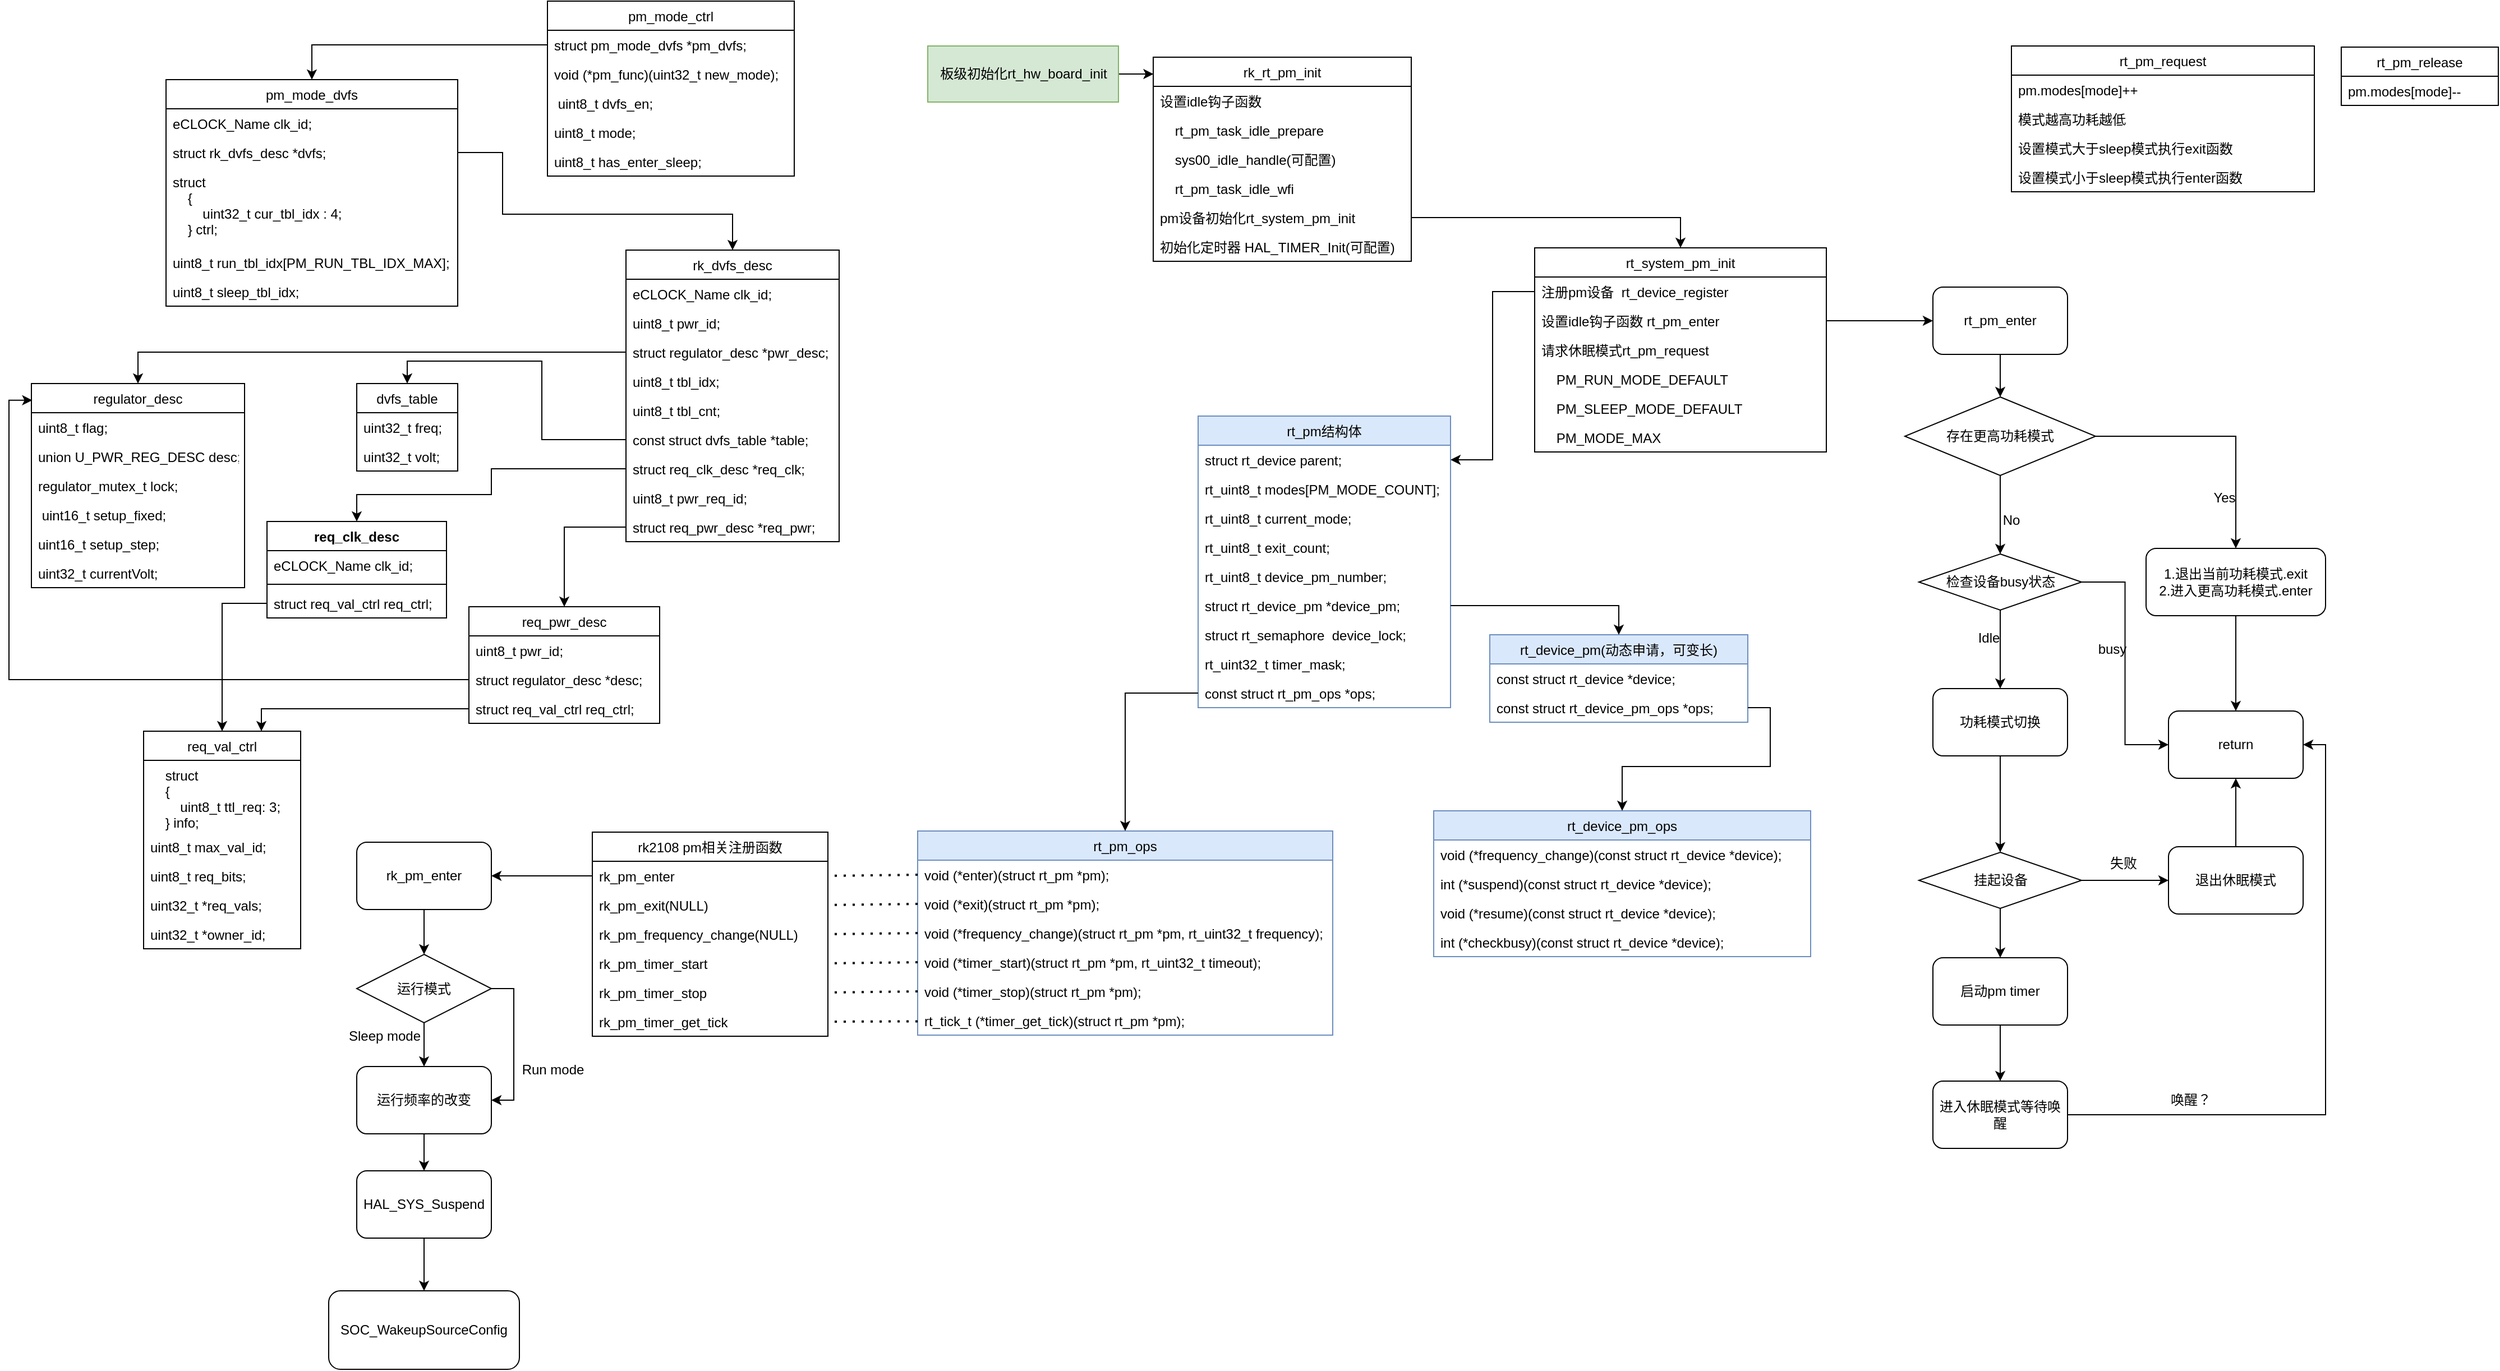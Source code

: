 <mxfile version="15.2.7" type="device"><diagram id="1DtoktpPoUpaCcWWBIJr" name="第 1 页"><mxGraphModel dx="2559" dy="672" grid="1" gridSize="10" guides="1" tooltips="1" connect="1" arrows="1" fold="1" page="1" pageScale="1" pageWidth="827" pageHeight="1169" math="0" shadow="0"><root><mxCell id="0"/><mxCell id="1" parent="0"/><mxCell id="wn2cLIBLQ6Cgls81SNIw-9" value="rk_rt_pm_init" style="swimlane;fontStyle=0;childLayout=stackLayout;horizontal=1;startSize=26;fillColor=none;horizontalStack=0;resizeParent=1;resizeParentMax=0;resizeLast=0;collapsible=1;marginBottom=0;" parent="1" vertex="1"><mxGeometry x="-610" y="90" width="230" height="182" as="geometry"/></mxCell><mxCell id="wn2cLIBLQ6Cgls81SNIw-10" value="设置idle钩子函数" style="text;strokeColor=none;fillColor=none;align=left;verticalAlign=top;spacingLeft=4;spacingRight=4;overflow=hidden;rotatable=0;points=[[0,0.5],[1,0.5]];portConstraint=eastwest;" parent="wn2cLIBLQ6Cgls81SNIw-9" vertex="1"><mxGeometry y="26" width="230" height="26" as="geometry"/></mxCell><mxCell id="wn2cLIBLQ6Cgls81SNIw-11" value="    rt_pm_task_idle_prepare" style="text;strokeColor=none;fillColor=none;align=left;verticalAlign=top;spacingLeft=4;spacingRight=4;overflow=hidden;rotatable=0;points=[[0,0.5],[1,0.5]];portConstraint=eastwest;" parent="wn2cLIBLQ6Cgls81SNIw-9" vertex="1"><mxGeometry y="52" width="230" height="26" as="geometry"/></mxCell><mxCell id="wn2cLIBLQ6Cgls81SNIw-12" value="    sys00_idle_handle(可配置)" style="text;strokeColor=none;fillColor=none;align=left;verticalAlign=top;spacingLeft=4;spacingRight=4;overflow=hidden;rotatable=0;points=[[0,0.5],[1,0.5]];portConstraint=eastwest;" parent="wn2cLIBLQ6Cgls81SNIw-9" vertex="1"><mxGeometry y="78" width="230" height="26" as="geometry"/></mxCell><mxCell id="wn2cLIBLQ6Cgls81SNIw-17" value="    rt_pm_task_idle_wfi" style="text;strokeColor=none;fillColor=none;align=left;verticalAlign=top;spacingLeft=4;spacingRight=4;overflow=hidden;rotatable=0;points=[[0,0.5],[1,0.5]];portConstraint=eastwest;" parent="wn2cLIBLQ6Cgls81SNIw-9" vertex="1"><mxGeometry y="104" width="230" height="26" as="geometry"/></mxCell><mxCell id="wn2cLIBLQ6Cgls81SNIw-18" value="pm设备初始化rt_system_pm_init" style="text;strokeColor=none;fillColor=none;align=left;verticalAlign=top;spacingLeft=4;spacingRight=4;overflow=hidden;rotatable=0;points=[[0,0.5],[1,0.5]];portConstraint=eastwest;" parent="wn2cLIBLQ6Cgls81SNIw-9" vertex="1"><mxGeometry y="130" width="230" height="26" as="geometry"/></mxCell><mxCell id="wn2cLIBLQ6Cgls81SNIw-19" value="初始化定时器 HAL_TIMER_Init(可配置)" style="text;strokeColor=none;fillColor=none;align=left;verticalAlign=top;spacingLeft=4;spacingRight=4;overflow=hidden;rotatable=0;points=[[0,0.5],[1,0.5]];portConstraint=eastwest;" parent="wn2cLIBLQ6Cgls81SNIw-9" vertex="1"><mxGeometry y="156" width="230" height="26" as="geometry"/></mxCell><mxCell id="wn2cLIBLQ6Cgls81SNIw-13" value="rt_system_pm_init" style="swimlane;fontStyle=0;childLayout=stackLayout;horizontal=1;startSize=26;fillColor=none;horizontalStack=0;resizeParent=1;resizeParentMax=0;resizeLast=0;collapsible=1;marginBottom=0;" parent="1" vertex="1"><mxGeometry x="-270" y="260" width="260" height="182" as="geometry"/></mxCell><mxCell id="wn2cLIBLQ6Cgls81SNIw-14" value="注册pm设备  rt_device_register" style="text;strokeColor=none;fillColor=none;align=left;verticalAlign=top;spacingLeft=4;spacingRight=4;overflow=hidden;rotatable=0;points=[[0,0.5],[1,0.5]];portConstraint=eastwest;" parent="wn2cLIBLQ6Cgls81SNIw-13" vertex="1"><mxGeometry y="26" width="260" height="26" as="geometry"/></mxCell><mxCell id="wn2cLIBLQ6Cgls81SNIw-15" value="设置idle钩子函数 rt_pm_enter" style="text;strokeColor=none;fillColor=none;align=left;verticalAlign=top;spacingLeft=4;spacingRight=4;overflow=hidden;rotatable=0;points=[[0,0.5],[1,0.5]];portConstraint=eastwest;" parent="wn2cLIBLQ6Cgls81SNIw-13" vertex="1"><mxGeometry y="52" width="260" height="26" as="geometry"/></mxCell><mxCell id="wn2cLIBLQ6Cgls81SNIw-27" value="请求休眠模式rt_pm_request" style="text;strokeColor=none;fillColor=none;align=left;verticalAlign=top;spacingLeft=4;spacingRight=4;overflow=hidden;rotatable=0;points=[[0,0.5],[1,0.5]];portConstraint=eastwest;" parent="wn2cLIBLQ6Cgls81SNIw-13" vertex="1"><mxGeometry y="78" width="260" height="26" as="geometry"/></mxCell><mxCell id="wn2cLIBLQ6Cgls81SNIw-32" value="    PM_RUN_MODE_DEFAULT" style="text;strokeColor=none;fillColor=none;align=left;verticalAlign=top;spacingLeft=4;spacingRight=4;overflow=hidden;rotatable=0;points=[[0,0.5],[1,0.5]];portConstraint=eastwest;" parent="wn2cLIBLQ6Cgls81SNIw-13" vertex="1"><mxGeometry y="104" width="260" height="26" as="geometry"/></mxCell><mxCell id="wn2cLIBLQ6Cgls81SNIw-31" value="    PM_SLEEP_MODE_DEFAULT" style="text;strokeColor=none;fillColor=none;align=left;verticalAlign=top;spacingLeft=4;spacingRight=4;overflow=hidden;rotatable=0;points=[[0,0.5],[1,0.5]];portConstraint=eastwest;" parent="wn2cLIBLQ6Cgls81SNIw-13" vertex="1"><mxGeometry y="130" width="260" height="26" as="geometry"/></mxCell><mxCell id="wn2cLIBLQ6Cgls81SNIw-30" value="    PM_MODE_MAX" style="text;strokeColor=none;fillColor=none;align=left;verticalAlign=top;spacingLeft=4;spacingRight=4;overflow=hidden;rotatable=0;points=[[0,0.5],[1,0.5]];portConstraint=eastwest;" parent="wn2cLIBLQ6Cgls81SNIw-13" vertex="1"><mxGeometry y="156" width="260" height="26" as="geometry"/></mxCell><mxCell id="wn2cLIBLQ6Cgls81SNIw-97" style="edgeStyle=orthogonalEdgeStyle;rounded=0;orthogonalLoop=1;jettySize=auto;html=1;exitX=1;exitY=0.5;exitDx=0;exitDy=0;entryX=0.001;entryY=0.082;entryDx=0;entryDy=0;entryPerimeter=0;" parent="1" source="wn2cLIBLQ6Cgls81SNIw-33" target="wn2cLIBLQ6Cgls81SNIw-9" edge="1"><mxGeometry relative="1" as="geometry"/></mxCell><mxCell id="wn2cLIBLQ6Cgls81SNIw-33" value="板级初始化rt_hw_board_init" style="html=1;fillColor=#d5e8d4;strokeColor=#82b366;" parent="1" vertex="1"><mxGeometry x="-811" y="80" width="170" height="50" as="geometry"/></mxCell><mxCell id="wn2cLIBLQ6Cgls81SNIw-35" style="edgeStyle=orthogonalEdgeStyle;rounded=0;orthogonalLoop=1;jettySize=auto;html=1;exitX=1;exitY=0.5;exitDx=0;exitDy=0;" parent="1" source="wn2cLIBLQ6Cgls81SNIw-18" target="wn2cLIBLQ6Cgls81SNIw-13" edge="1"><mxGeometry relative="1" as="geometry"/></mxCell><mxCell id="wn2cLIBLQ6Cgls81SNIw-46" value="rt_pm结构体" style="swimlane;fontStyle=0;childLayout=stackLayout;horizontal=1;startSize=26;fillColor=#dae8fc;horizontalStack=0;resizeParent=1;resizeParentMax=0;resizeLast=0;collapsible=1;marginBottom=0;strokeColor=#6c8ebf;" parent="1" vertex="1"><mxGeometry x="-570" y="410" width="225" height="260" as="geometry"/></mxCell><mxCell id="wn2cLIBLQ6Cgls81SNIw-47" value="struct rt_device parent;" style="text;strokeColor=none;fillColor=none;align=left;verticalAlign=top;spacingLeft=4;spacingRight=4;overflow=hidden;rotatable=0;points=[[0,0.5],[1,0.5]];portConstraint=eastwest;" parent="wn2cLIBLQ6Cgls81SNIw-46" vertex="1"><mxGeometry y="26" width="225" height="26" as="geometry"/></mxCell><mxCell id="wn2cLIBLQ6Cgls81SNIw-48" value="rt_uint8_t modes[PM_MODE_COUNT];" style="text;strokeColor=none;fillColor=none;align=left;verticalAlign=top;spacingLeft=4;spacingRight=4;overflow=hidden;rotatable=0;points=[[0,0.5],[1,0.5]];portConstraint=eastwest;" parent="wn2cLIBLQ6Cgls81SNIw-46" vertex="1"><mxGeometry y="52" width="225" height="26" as="geometry"/></mxCell><mxCell id="wn2cLIBLQ6Cgls81SNIw-49" value="rt_uint8_t current_mode; " style="text;strokeColor=none;fillColor=none;align=left;verticalAlign=top;spacingLeft=4;spacingRight=4;overflow=hidden;rotatable=0;points=[[0,0.5],[1,0.5]];portConstraint=eastwest;" parent="wn2cLIBLQ6Cgls81SNIw-46" vertex="1"><mxGeometry y="78" width="225" height="26" as="geometry"/></mxCell><mxCell id="wn2cLIBLQ6Cgls81SNIw-56" value="rt_uint8_t exit_count;" style="text;strokeColor=none;fillColor=none;align=left;verticalAlign=top;spacingLeft=4;spacingRight=4;overflow=hidden;rotatable=0;points=[[0,0.5],[1,0.5]];portConstraint=eastwest;" parent="wn2cLIBLQ6Cgls81SNIw-46" vertex="1"><mxGeometry y="104" width="225" height="26" as="geometry"/></mxCell><mxCell id="wn2cLIBLQ6Cgls81SNIw-55" value="rt_uint8_t device_pm_number;" style="text;strokeColor=none;fillColor=none;align=left;verticalAlign=top;spacingLeft=4;spacingRight=4;overflow=hidden;rotatable=0;points=[[0,0.5],[1,0.5]];portConstraint=eastwest;" parent="wn2cLIBLQ6Cgls81SNIw-46" vertex="1"><mxGeometry y="130" width="225" height="26" as="geometry"/></mxCell><mxCell id="wn2cLIBLQ6Cgls81SNIw-51" value="struct rt_device_pm *device_pm;" style="text;strokeColor=none;fillColor=none;align=left;verticalAlign=top;spacingLeft=4;spacingRight=4;overflow=hidden;rotatable=0;points=[[0,0.5],[1,0.5]];portConstraint=eastwest;" parent="wn2cLIBLQ6Cgls81SNIw-46" vertex="1"><mxGeometry y="156" width="225" height="26" as="geometry"/></mxCell><mxCell id="wn2cLIBLQ6Cgls81SNIw-50" value="struct rt_semaphore  device_lock;" style="text;strokeColor=none;fillColor=none;align=left;verticalAlign=top;spacingLeft=4;spacingRight=4;overflow=hidden;rotatable=0;points=[[0,0.5],[1,0.5]];portConstraint=eastwest;" parent="wn2cLIBLQ6Cgls81SNIw-46" vertex="1"><mxGeometry y="182" width="225" height="26" as="geometry"/></mxCell><mxCell id="wn2cLIBLQ6Cgls81SNIw-52" value="rt_uint32_t timer_mask;" style="text;strokeColor=none;fillColor=none;align=left;verticalAlign=top;spacingLeft=4;spacingRight=4;overflow=hidden;rotatable=0;points=[[0,0.5],[1,0.5]];portConstraint=eastwest;" parent="wn2cLIBLQ6Cgls81SNIw-46" vertex="1"><mxGeometry y="208" width="225" height="26" as="geometry"/></mxCell><mxCell id="wn2cLIBLQ6Cgls81SNIw-53" value="const struct rt_pm_ops *ops;" style="text;strokeColor=none;fillColor=none;align=left;verticalAlign=top;spacingLeft=4;spacingRight=4;overflow=hidden;rotatable=0;points=[[0,0.5],[1,0.5]];portConstraint=eastwest;" parent="wn2cLIBLQ6Cgls81SNIw-46" vertex="1"><mxGeometry y="234" width="225" height="26" as="geometry"/></mxCell><mxCell id="wn2cLIBLQ6Cgls81SNIw-57" value="rt_device_pm_ops" style="swimlane;fontStyle=0;childLayout=stackLayout;horizontal=1;startSize=26;fillColor=#dae8fc;horizontalStack=0;resizeParent=1;resizeParentMax=0;resizeLast=0;collapsible=1;marginBottom=0;strokeColor=#6c8ebf;" parent="1" vertex="1"><mxGeometry x="-360" y="762" width="336" height="130" as="geometry"/></mxCell><mxCell id="wn2cLIBLQ6Cgls81SNIw-58" value="void (*frequency_change)(const struct rt_device *device);" style="text;strokeColor=none;fillColor=none;align=left;verticalAlign=top;spacingLeft=4;spacingRight=4;overflow=hidden;rotatable=0;points=[[0,0.5],[1,0.5]];portConstraint=eastwest;" parent="wn2cLIBLQ6Cgls81SNIw-57" vertex="1"><mxGeometry y="26" width="336" height="26" as="geometry"/></mxCell><mxCell id="wn2cLIBLQ6Cgls81SNIw-59" value="int (*suspend)(const struct rt_device *device);" style="text;strokeColor=none;fillColor=none;align=left;verticalAlign=top;spacingLeft=4;spacingRight=4;overflow=hidden;rotatable=0;points=[[0,0.5],[1,0.5]];portConstraint=eastwest;" parent="wn2cLIBLQ6Cgls81SNIw-57" vertex="1"><mxGeometry y="52" width="336" height="26" as="geometry"/></mxCell><mxCell id="wn2cLIBLQ6Cgls81SNIw-60" value="void (*resume)(const struct rt_device *device);" style="text;strokeColor=none;fillColor=none;align=left;verticalAlign=top;spacingLeft=4;spacingRight=4;overflow=hidden;rotatable=0;points=[[0,0.5],[1,0.5]];portConstraint=eastwest;" parent="wn2cLIBLQ6Cgls81SNIw-57" vertex="1"><mxGeometry y="78" width="336" height="26" as="geometry"/></mxCell><mxCell id="wn2cLIBLQ6Cgls81SNIw-68" value="int (*checkbusy)(const struct rt_device *device);" style="text;strokeColor=none;fillColor=none;align=left;verticalAlign=top;spacingLeft=4;spacingRight=4;overflow=hidden;rotatable=0;points=[[0,0.5],[1,0.5]];portConstraint=eastwest;" parent="wn2cLIBLQ6Cgls81SNIw-57" vertex="1"><mxGeometry y="104" width="336" height="26" as="geometry"/></mxCell><mxCell id="wn2cLIBLQ6Cgls81SNIw-61" value="rt_device_pm(动态申请，可变长)" style="swimlane;fontStyle=0;childLayout=stackLayout;horizontal=1;startSize=26;fillColor=#dae8fc;horizontalStack=0;resizeParent=1;resizeParentMax=0;resizeLast=0;collapsible=1;marginBottom=0;strokeColor=#6c8ebf;" parent="1" vertex="1"><mxGeometry x="-310" y="605" width="230" height="78" as="geometry"/></mxCell><mxCell id="wn2cLIBLQ6Cgls81SNIw-62" value="const struct rt_device *device;" style="text;strokeColor=none;fillColor=none;align=left;verticalAlign=top;spacingLeft=4;spacingRight=4;overflow=hidden;rotatable=0;points=[[0,0.5],[1,0.5]];portConstraint=eastwest;" parent="wn2cLIBLQ6Cgls81SNIw-61" vertex="1"><mxGeometry y="26" width="230" height="26" as="geometry"/></mxCell><mxCell id="wn2cLIBLQ6Cgls81SNIw-63" value="const struct rt_device_pm_ops *ops;" style="text;strokeColor=none;fillColor=none;align=left;verticalAlign=top;spacingLeft=4;spacingRight=4;overflow=hidden;rotatable=0;points=[[0,0.5],[1,0.5]];portConstraint=eastwest;" parent="wn2cLIBLQ6Cgls81SNIw-61" vertex="1"><mxGeometry y="52" width="230" height="26" as="geometry"/></mxCell><mxCell id="wn2cLIBLQ6Cgls81SNIw-73" style="edgeStyle=orthogonalEdgeStyle;rounded=0;orthogonalLoop=1;jettySize=auto;html=1;exitX=1;exitY=0.5;exitDx=0;exitDy=0;entryX=0.5;entryY=0;entryDx=0;entryDy=0;" parent="1" source="wn2cLIBLQ6Cgls81SNIw-51" target="wn2cLIBLQ6Cgls81SNIw-61" edge="1"><mxGeometry relative="1" as="geometry"/></mxCell><mxCell id="wn2cLIBLQ6Cgls81SNIw-79" style="edgeStyle=orthogonalEdgeStyle;rounded=0;orthogonalLoop=1;jettySize=auto;html=1;exitX=1;exitY=0.5;exitDx=0;exitDy=0;entryX=0.5;entryY=0;entryDx=0;entryDy=0;" parent="1" source="wn2cLIBLQ6Cgls81SNIw-63" target="wn2cLIBLQ6Cgls81SNIw-57" edge="1"><mxGeometry relative="1" as="geometry"/></mxCell><mxCell id="wn2cLIBLQ6Cgls81SNIw-80" value="rt_pm_ops" style="swimlane;fontStyle=0;childLayout=stackLayout;horizontal=1;startSize=26;fillColor=#dae8fc;horizontalStack=0;resizeParent=1;resizeParentMax=0;resizeLast=0;collapsible=1;marginBottom=0;strokeColor=#6c8ebf;" parent="1" vertex="1"><mxGeometry x="-820" y="780" width="370" height="182" as="geometry"/></mxCell><mxCell id="wn2cLIBLQ6Cgls81SNIw-81" value="void (*enter)(struct rt_pm *pm);" style="text;strokeColor=none;fillColor=none;align=left;verticalAlign=top;spacingLeft=4;spacingRight=4;overflow=hidden;rotatable=0;points=[[0,0.5],[1,0.5]];portConstraint=eastwest;" parent="wn2cLIBLQ6Cgls81SNIw-80" vertex="1"><mxGeometry y="26" width="370" height="26" as="geometry"/></mxCell><mxCell id="wn2cLIBLQ6Cgls81SNIw-82" value="void (*exit)(struct rt_pm *pm);" style="text;strokeColor=none;fillColor=none;align=left;verticalAlign=top;spacingLeft=4;spacingRight=4;overflow=hidden;rotatable=0;points=[[0,0.5],[1,0.5]];portConstraint=eastwest;" parent="wn2cLIBLQ6Cgls81SNIw-80" vertex="1"><mxGeometry y="52" width="370" height="26" as="geometry"/></mxCell><mxCell id="wn2cLIBLQ6Cgls81SNIw-83" value="void (*frequency_change)(struct rt_pm *pm, rt_uint32_t frequency);" style="text;strokeColor=none;fillColor=none;align=left;verticalAlign=top;spacingLeft=4;spacingRight=4;overflow=hidden;rotatable=0;points=[[0,0.5],[1,0.5]];portConstraint=eastwest;" parent="wn2cLIBLQ6Cgls81SNIw-80" vertex="1"><mxGeometry y="78" width="370" height="26" as="geometry"/></mxCell><mxCell id="wn2cLIBLQ6Cgls81SNIw-86" value="void (*timer_start)(struct rt_pm *pm, rt_uint32_t timeout);" style="text;strokeColor=none;fillColor=none;align=left;verticalAlign=top;spacingLeft=4;spacingRight=4;overflow=hidden;rotatable=0;points=[[0,0.5],[1,0.5]];portConstraint=eastwest;" parent="wn2cLIBLQ6Cgls81SNIw-80" vertex="1"><mxGeometry y="104" width="370" height="26" as="geometry"/></mxCell><mxCell id="wn2cLIBLQ6Cgls81SNIw-85" value="void (*timer_stop)(struct rt_pm *pm);" style="text;strokeColor=none;fillColor=none;align=left;verticalAlign=top;spacingLeft=4;spacingRight=4;overflow=hidden;rotatable=0;points=[[0,0.5],[1,0.5]];portConstraint=eastwest;" parent="wn2cLIBLQ6Cgls81SNIw-80" vertex="1"><mxGeometry y="130" width="370" height="26" as="geometry"/></mxCell><mxCell id="wn2cLIBLQ6Cgls81SNIw-87" value="rt_tick_t (*timer_get_tick)(struct rt_pm *pm);" style="text;strokeColor=none;fillColor=none;align=left;verticalAlign=top;spacingLeft=4;spacingRight=4;overflow=hidden;rotatable=0;points=[[0,0.5],[1,0.5]];portConstraint=eastwest;" parent="wn2cLIBLQ6Cgls81SNIw-80" vertex="1"><mxGeometry y="156" width="370" height="26" as="geometry"/></mxCell><mxCell id="wn2cLIBLQ6Cgls81SNIw-88" style="edgeStyle=orthogonalEdgeStyle;rounded=0;orthogonalLoop=1;jettySize=auto;html=1;exitX=0;exitY=0.5;exitDx=0;exitDy=0;" parent="1" source="wn2cLIBLQ6Cgls81SNIw-53" target="wn2cLIBLQ6Cgls81SNIw-80" edge="1"><mxGeometry relative="1" as="geometry"/></mxCell><mxCell id="wn2cLIBLQ6Cgls81SNIw-103" value="rt_pm_request" style="swimlane;fontStyle=0;childLayout=stackLayout;horizontal=1;startSize=26;fillColor=none;horizontalStack=0;resizeParent=1;resizeParentMax=0;resizeLast=0;collapsible=1;marginBottom=0;" parent="1" vertex="1"><mxGeometry x="155" y="80" width="270" height="130" as="geometry"/></mxCell><mxCell id="wn2cLIBLQ6Cgls81SNIw-107" value="pm.modes[mode]++" style="text;strokeColor=none;fillColor=none;align=left;verticalAlign=top;spacingLeft=4;spacingRight=4;overflow=hidden;rotatable=0;points=[[0,0.5],[1,0.5]];portConstraint=eastwest;" parent="wn2cLIBLQ6Cgls81SNIw-103" vertex="1"><mxGeometry y="26" width="270" height="26" as="geometry"/></mxCell><mxCell id="wn2cLIBLQ6Cgls81SNIw-104" value="模式越高功耗越低" style="text;strokeColor=none;fillColor=none;align=left;verticalAlign=top;spacingLeft=4;spacingRight=4;overflow=hidden;rotatable=0;points=[[0,0.5],[1,0.5]];portConstraint=eastwest;" parent="wn2cLIBLQ6Cgls81SNIw-103" vertex="1"><mxGeometry y="52" width="270" height="26" as="geometry"/></mxCell><mxCell id="wn2cLIBLQ6Cgls81SNIw-105" value="设置模式大于sleep模式执行exit函数" style="text;strokeColor=none;fillColor=none;align=left;verticalAlign=top;spacingLeft=4;spacingRight=4;overflow=hidden;rotatable=0;points=[[0,0.5],[1,0.5]];portConstraint=eastwest;" parent="wn2cLIBLQ6Cgls81SNIw-103" vertex="1"><mxGeometry y="78" width="270" height="26" as="geometry"/></mxCell><mxCell id="wn2cLIBLQ6Cgls81SNIw-106" value="设置模式小于sleep模式执行enter函数" style="text;strokeColor=none;fillColor=none;align=left;verticalAlign=top;spacingLeft=4;spacingRight=4;overflow=hidden;rotatable=0;points=[[0,0.5],[1,0.5]];portConstraint=eastwest;" parent="wn2cLIBLQ6Cgls81SNIw-103" vertex="1"><mxGeometry y="104" width="270" height="26" as="geometry"/></mxCell><mxCell id="wn2cLIBLQ6Cgls81SNIw-108" value="rt_pm_release" style="swimlane;fontStyle=0;childLayout=stackLayout;horizontal=1;startSize=26;fillColor=none;horizontalStack=0;resizeParent=1;resizeParentMax=0;resizeLast=0;collapsible=1;marginBottom=0;" parent="1" vertex="1"><mxGeometry x="449" y="81" width="140" height="52" as="geometry"/></mxCell><mxCell id="wn2cLIBLQ6Cgls81SNIw-109" value="pm.modes[mode]--" style="text;strokeColor=none;fillColor=none;align=left;verticalAlign=top;spacingLeft=4;spacingRight=4;overflow=hidden;rotatable=0;points=[[0,0.5],[1,0.5]];portConstraint=eastwest;" parent="wn2cLIBLQ6Cgls81SNIw-108" vertex="1"><mxGeometry y="26" width="140" height="26" as="geometry"/></mxCell><mxCell id="wn2cLIBLQ6Cgls81SNIw-119" value="" style="edgeStyle=orthogonalEdgeStyle;rounded=0;orthogonalLoop=1;jettySize=auto;html=1;" parent="1" source="wn2cLIBLQ6Cgls81SNIw-112" target="wn2cLIBLQ6Cgls81SNIw-115" edge="1"><mxGeometry relative="1" as="geometry"/></mxCell><mxCell id="wn2cLIBLQ6Cgls81SNIw-112" value="rt_pm_enter" style="rounded=1;whiteSpace=wrap;html=1;" parent="1" vertex="1"><mxGeometry x="85" y="295" width="120" height="60" as="geometry"/></mxCell><mxCell id="wn2cLIBLQ6Cgls81SNIw-113" style="edgeStyle=orthogonalEdgeStyle;rounded=0;orthogonalLoop=1;jettySize=auto;html=1;exitX=1;exitY=0.5;exitDx=0;exitDy=0;entryX=0;entryY=0.5;entryDx=0;entryDy=0;" parent="1" source="wn2cLIBLQ6Cgls81SNIw-15" target="wn2cLIBLQ6Cgls81SNIw-112" edge="1"><mxGeometry relative="1" as="geometry"/></mxCell><mxCell id="wn2cLIBLQ6Cgls81SNIw-124" style="edgeStyle=orthogonalEdgeStyle;rounded=0;orthogonalLoop=1;jettySize=auto;html=1;exitX=1;exitY=0.5;exitDx=0;exitDy=0;entryX=0.5;entryY=0;entryDx=0;entryDy=0;" parent="1" source="wn2cLIBLQ6Cgls81SNIw-115" target="wn2cLIBLQ6Cgls81SNIw-123" edge="1"><mxGeometry relative="1" as="geometry"/></mxCell><mxCell id="wn2cLIBLQ6Cgls81SNIw-125" style="edgeStyle=orthogonalEdgeStyle;rounded=0;orthogonalLoop=1;jettySize=auto;html=1;exitX=0.5;exitY=1;exitDx=0;exitDy=0;" parent="1" source="wn2cLIBLQ6Cgls81SNIw-115" target="wn2cLIBLQ6Cgls81SNIw-121" edge="1"><mxGeometry relative="1" as="geometry"/></mxCell><mxCell id="wn2cLIBLQ6Cgls81SNIw-115" value="&lt;span&gt;存在更高功耗模式&lt;/span&gt;" style="rhombus;whiteSpace=wrap;html=1;" parent="1" vertex="1"><mxGeometry x="60" y="393" width="170" height="70" as="geometry"/></mxCell><mxCell id="wn2cLIBLQ6Cgls81SNIw-118" value="No" style="text;html=1;strokeColor=none;fillColor=none;align=center;verticalAlign=middle;whiteSpace=wrap;rounded=0;" parent="1" vertex="1"><mxGeometry x="135" y="493" width="40" height="20" as="geometry"/></mxCell><mxCell id="wn2cLIBLQ6Cgls81SNIw-130" style="edgeStyle=orthogonalEdgeStyle;rounded=0;orthogonalLoop=1;jettySize=auto;html=1;exitX=1;exitY=0.5;exitDx=0;exitDy=0;entryX=0;entryY=0.5;entryDx=0;entryDy=0;" parent="1" source="wn2cLIBLQ6Cgls81SNIw-121" target="wn2cLIBLQ6Cgls81SNIw-126" edge="1"><mxGeometry relative="1" as="geometry"/></mxCell><mxCell id="wn2cLIBLQ6Cgls81SNIw-140" style="edgeStyle=orthogonalEdgeStyle;rounded=0;orthogonalLoop=1;jettySize=auto;html=1;exitX=0.5;exitY=1;exitDx=0;exitDy=0;entryX=0.5;entryY=0;entryDx=0;entryDy=0;" parent="1" source="wn2cLIBLQ6Cgls81SNIw-121" target="wn2cLIBLQ6Cgls81SNIw-139" edge="1"><mxGeometry relative="1" as="geometry"/></mxCell><mxCell id="wn2cLIBLQ6Cgls81SNIw-121" value="检查设备busy状态" style="rhombus;whiteSpace=wrap;html=1;" parent="1" vertex="1"><mxGeometry x="72.5" y="533" width="145" height="50" as="geometry"/></mxCell><mxCell id="wn2cLIBLQ6Cgls81SNIw-127" style="edgeStyle=orthogonalEdgeStyle;rounded=0;orthogonalLoop=1;jettySize=auto;html=1;exitX=0.5;exitY=1;exitDx=0;exitDy=0;entryX=0.5;entryY=0;entryDx=0;entryDy=0;" parent="1" source="wn2cLIBLQ6Cgls81SNIw-123" target="wn2cLIBLQ6Cgls81SNIw-126" edge="1"><mxGeometry relative="1" as="geometry"/></mxCell><mxCell id="wn2cLIBLQ6Cgls81SNIw-123" value="1.退出当前功耗模式.exit&lt;br&gt;2.进入更高功耗模式.enter" style="rounded=1;whiteSpace=wrap;html=1;" parent="1" vertex="1"><mxGeometry x="275" y="528" width="160" height="60" as="geometry"/></mxCell><mxCell id="wn2cLIBLQ6Cgls81SNIw-126" value="return" style="rounded=1;whiteSpace=wrap;html=1;" parent="1" vertex="1"><mxGeometry x="295" y="673" width="120" height="60" as="geometry"/></mxCell><mxCell id="wn2cLIBLQ6Cgls81SNIw-131" value="busy" style="text;html=1;strokeColor=none;fillColor=none;align=center;verticalAlign=middle;whiteSpace=wrap;rounded=0;" parent="1" vertex="1"><mxGeometry x="225" y="608" width="40" height="20" as="geometry"/></mxCell><mxCell id="wn2cLIBLQ6Cgls81SNIw-133" value="Idle" style="text;html=1;strokeColor=none;fillColor=none;align=center;verticalAlign=middle;whiteSpace=wrap;rounded=0;" parent="1" vertex="1"><mxGeometry x="115" y="598" width="40" height="20" as="geometry"/></mxCell><mxCell id="wn2cLIBLQ6Cgls81SNIw-134" value="Yes" style="text;html=1;strokeColor=none;fillColor=none;align=center;verticalAlign=middle;whiteSpace=wrap;rounded=0;" parent="1" vertex="1"><mxGeometry x="325" y="473" width="40" height="20" as="geometry"/></mxCell><mxCell id="wn2cLIBLQ6Cgls81SNIw-145" style="edgeStyle=orthogonalEdgeStyle;rounded=0;orthogonalLoop=1;jettySize=auto;html=1;entryX=0.5;entryY=0;entryDx=0;entryDy=0;" parent="1" source="wn2cLIBLQ6Cgls81SNIw-139" target="wn2cLIBLQ6Cgls81SNIw-144" edge="1"><mxGeometry relative="1" as="geometry"/></mxCell><mxCell id="wn2cLIBLQ6Cgls81SNIw-139" value="功耗模式切换" style="rounded=1;whiteSpace=wrap;html=1;" parent="1" vertex="1"><mxGeometry x="85" y="653" width="120" height="60" as="geometry"/></mxCell><mxCell id="wn2cLIBLQ6Cgls81SNIw-147" style="edgeStyle=orthogonalEdgeStyle;rounded=0;orthogonalLoop=1;jettySize=auto;html=1;exitX=1;exitY=0.5;exitDx=0;exitDy=0;" parent="1" source="wn2cLIBLQ6Cgls81SNIw-144" target="wn2cLIBLQ6Cgls81SNIw-146" edge="1"><mxGeometry relative="1" as="geometry"/></mxCell><mxCell id="wn2cLIBLQ6Cgls81SNIw-151" style="edgeStyle=orthogonalEdgeStyle;rounded=0;orthogonalLoop=1;jettySize=auto;html=1;exitX=0.5;exitY=1;exitDx=0;exitDy=0;" parent="1" source="wn2cLIBLQ6Cgls81SNIw-144" target="wn2cLIBLQ6Cgls81SNIw-150" edge="1"><mxGeometry relative="1" as="geometry"/></mxCell><mxCell id="wn2cLIBLQ6Cgls81SNIw-144" value="挂起设备" style="rhombus;whiteSpace=wrap;html=1;" parent="1" vertex="1"><mxGeometry x="72.5" y="799" width="145" height="50" as="geometry"/></mxCell><mxCell id="wn2cLIBLQ6Cgls81SNIw-149" value="" style="edgeStyle=orthogonalEdgeStyle;rounded=0;orthogonalLoop=1;jettySize=auto;html=1;" parent="1" source="wn2cLIBLQ6Cgls81SNIw-146" target="wn2cLIBLQ6Cgls81SNIw-126" edge="1"><mxGeometry relative="1" as="geometry"/></mxCell><mxCell id="wn2cLIBLQ6Cgls81SNIw-146" value="退出休眠模式" style="rounded=1;whiteSpace=wrap;html=1;" parent="1" vertex="1"><mxGeometry x="295" y="794" width="120" height="60" as="geometry"/></mxCell><mxCell id="wn2cLIBLQ6Cgls81SNIw-148" value="失败" style="text;html=1;strokeColor=none;fillColor=none;align=center;verticalAlign=middle;whiteSpace=wrap;rounded=0;" parent="1" vertex="1"><mxGeometry x="235" y="799" width="40" height="20" as="geometry"/></mxCell><mxCell id="wn2cLIBLQ6Cgls81SNIw-153" value="" style="edgeStyle=orthogonalEdgeStyle;rounded=0;orthogonalLoop=1;jettySize=auto;html=1;" parent="1" source="wn2cLIBLQ6Cgls81SNIw-150" target="wn2cLIBLQ6Cgls81SNIw-152" edge="1"><mxGeometry relative="1" as="geometry"/></mxCell><mxCell id="wn2cLIBLQ6Cgls81SNIw-150" value="启动pm timer" style="rounded=1;whiteSpace=wrap;html=1;" parent="1" vertex="1"><mxGeometry x="85" y="893" width="120" height="60" as="geometry"/></mxCell><mxCell id="wn2cLIBLQ6Cgls81SNIw-154" style="edgeStyle=orthogonalEdgeStyle;rounded=0;orthogonalLoop=1;jettySize=auto;html=1;exitX=1;exitY=0.5;exitDx=0;exitDy=0;entryX=1;entryY=0.5;entryDx=0;entryDy=0;" parent="1" source="wn2cLIBLQ6Cgls81SNIw-152" target="wn2cLIBLQ6Cgls81SNIw-126" edge="1"><mxGeometry relative="1" as="geometry"/></mxCell><mxCell id="wn2cLIBLQ6Cgls81SNIw-152" value="进入休眠模式等待唤醒" style="rounded=1;whiteSpace=wrap;html=1;" parent="1" vertex="1"><mxGeometry x="85" y="1003" width="120" height="60" as="geometry"/></mxCell><mxCell id="wn2cLIBLQ6Cgls81SNIw-155" value="唤醒？" style="text;html=1;strokeColor=none;fillColor=none;align=center;verticalAlign=middle;whiteSpace=wrap;rounded=0;" parent="1" vertex="1"><mxGeometry x="295" y="1010" width="40" height="20" as="geometry"/></mxCell><mxCell id="wn2cLIBLQ6Cgls81SNIw-156" value="rk2108 pm相关注册函数" style="swimlane;fontStyle=0;childLayout=stackLayout;horizontal=1;startSize=26;fillColor=none;horizontalStack=0;resizeParent=1;resizeParentMax=0;resizeLast=0;collapsible=1;marginBottom=0;" parent="1" vertex="1"><mxGeometry x="-1110" y="781" width="210" height="182" as="geometry"/></mxCell><mxCell id="wn2cLIBLQ6Cgls81SNIw-157" value="rk_pm_enter" style="text;strokeColor=none;fillColor=none;align=left;verticalAlign=top;spacingLeft=4;spacingRight=4;overflow=hidden;rotatable=0;points=[[0,0.5],[1,0.5]];portConstraint=eastwest;" parent="wn2cLIBLQ6Cgls81SNIw-156" vertex="1"><mxGeometry y="26" width="210" height="26" as="geometry"/></mxCell><mxCell id="wn2cLIBLQ6Cgls81SNIw-158" value="rk_pm_exit(NULL)" style="text;strokeColor=none;fillColor=none;align=left;verticalAlign=top;spacingLeft=4;spacingRight=4;overflow=hidden;rotatable=0;points=[[0,0.5],[1,0.5]];portConstraint=eastwest;" parent="wn2cLIBLQ6Cgls81SNIw-156" vertex="1"><mxGeometry y="52" width="210" height="26" as="geometry"/></mxCell><mxCell id="wn2cLIBLQ6Cgls81SNIw-159" value="rk_pm_frequency_change(NULL)" style="text;strokeColor=none;fillColor=none;align=left;verticalAlign=top;spacingLeft=4;spacingRight=4;overflow=hidden;rotatable=0;points=[[0,0.5],[1,0.5]];portConstraint=eastwest;" parent="wn2cLIBLQ6Cgls81SNIw-156" vertex="1"><mxGeometry y="78" width="210" height="26" as="geometry"/></mxCell><mxCell id="wn2cLIBLQ6Cgls81SNIw-160" value="rk_pm_timer_start" style="text;strokeColor=none;fillColor=none;align=left;verticalAlign=top;spacingLeft=4;spacingRight=4;overflow=hidden;rotatable=0;points=[[0,0.5],[1,0.5]];portConstraint=eastwest;" parent="wn2cLIBLQ6Cgls81SNIw-156" vertex="1"><mxGeometry y="104" width="210" height="26" as="geometry"/></mxCell><mxCell id="wn2cLIBLQ6Cgls81SNIw-161" value="rk_pm_timer_stop" style="text;strokeColor=none;fillColor=none;align=left;verticalAlign=top;spacingLeft=4;spacingRight=4;overflow=hidden;rotatable=0;points=[[0,0.5],[1,0.5]];portConstraint=eastwest;" parent="wn2cLIBLQ6Cgls81SNIw-156" vertex="1"><mxGeometry y="130" width="210" height="26" as="geometry"/></mxCell><mxCell id="wn2cLIBLQ6Cgls81SNIw-162" value="rk_pm_timer_get_tick" style="text;strokeColor=none;fillColor=none;align=left;verticalAlign=top;spacingLeft=4;spacingRight=4;overflow=hidden;rotatable=0;points=[[0,0.5],[1,0.5]];portConstraint=eastwest;" parent="wn2cLIBLQ6Cgls81SNIw-156" vertex="1"><mxGeometry y="156" width="210" height="26" as="geometry"/></mxCell><mxCell id="wn2cLIBLQ6Cgls81SNIw-163" value="" style="endArrow=none;dashed=1;html=1;dashPattern=1 3;strokeWidth=2;entryX=1;entryY=0.5;entryDx=0;entryDy=0;exitX=0;exitY=0.5;exitDx=0;exitDy=0;" parent="1" source="wn2cLIBLQ6Cgls81SNIw-81" target="wn2cLIBLQ6Cgls81SNIw-157" edge="1"><mxGeometry width="50" height="50" relative="1" as="geometry"><mxPoint x="-530" y="930" as="sourcePoint"/><mxPoint x="-480" y="880" as="targetPoint"/></mxGeometry></mxCell><mxCell id="wn2cLIBLQ6Cgls81SNIw-164" value="" style="endArrow=none;dashed=1;html=1;dashPattern=1 3;strokeWidth=2;entryX=1;entryY=0.5;entryDx=0;entryDy=0;exitX=0;exitY=0.5;exitDx=0;exitDy=0;" parent="1" source="wn2cLIBLQ6Cgls81SNIw-82" target="wn2cLIBLQ6Cgls81SNIw-158" edge="1"><mxGeometry width="50" height="50" relative="1" as="geometry"><mxPoint x="-810.0" y="829" as="sourcePoint"/><mxPoint x="-940.0" y="829" as="targetPoint"/></mxGeometry></mxCell><mxCell id="wn2cLIBLQ6Cgls81SNIw-165" value="" style="endArrow=none;dashed=1;html=1;dashPattern=1 3;strokeWidth=2;entryX=1;entryY=0.5;entryDx=0;entryDy=0;exitX=0;exitY=0.5;exitDx=0;exitDy=0;" parent="1" source="wn2cLIBLQ6Cgls81SNIw-83" target="wn2cLIBLQ6Cgls81SNIw-159" edge="1"><mxGeometry width="50" height="50" relative="1" as="geometry"><mxPoint x="-800.0" y="839" as="sourcePoint"/><mxPoint x="-930.0" y="839" as="targetPoint"/></mxGeometry></mxCell><mxCell id="wn2cLIBLQ6Cgls81SNIw-166" value="" style="endArrow=none;dashed=1;html=1;dashPattern=1 3;strokeWidth=2;entryX=1;entryY=0.5;entryDx=0;entryDy=0;exitX=0;exitY=0.5;exitDx=0;exitDy=0;" parent="1" source="wn2cLIBLQ6Cgls81SNIw-86" target="wn2cLIBLQ6Cgls81SNIw-160" edge="1"><mxGeometry width="50" height="50" relative="1" as="geometry"><mxPoint x="-810.0" y="829" as="sourcePoint"/><mxPoint x="-940.0" y="829" as="targetPoint"/></mxGeometry></mxCell><mxCell id="wn2cLIBLQ6Cgls81SNIw-168" value="" style="endArrow=none;dashed=1;html=1;dashPattern=1 3;strokeWidth=2;entryX=1;entryY=0.5;entryDx=0;entryDy=0;exitX=0;exitY=0.5;exitDx=0;exitDy=0;" parent="1" source="wn2cLIBLQ6Cgls81SNIw-85" target="wn2cLIBLQ6Cgls81SNIw-161" edge="1"><mxGeometry width="50" height="50" relative="1" as="geometry"><mxPoint x="-800.0" y="839" as="sourcePoint"/><mxPoint x="-930.0" y="839" as="targetPoint"/></mxGeometry></mxCell><mxCell id="wn2cLIBLQ6Cgls81SNIw-169" value="" style="endArrow=none;dashed=1;html=1;dashPattern=1 3;strokeWidth=2;entryX=1;entryY=0.5;entryDx=0;entryDy=0;" parent="1" source="wn2cLIBLQ6Cgls81SNIw-87" target="wn2cLIBLQ6Cgls81SNIw-162" edge="1"><mxGeometry width="50" height="50" relative="1" as="geometry"><mxPoint x="-790.0" y="849" as="sourcePoint"/><mxPoint x="-920.0" y="849" as="targetPoint"/></mxGeometry></mxCell><mxCell id="wn2cLIBLQ6Cgls81SNIw-170" style="edgeStyle=orthogonalEdgeStyle;rounded=0;orthogonalLoop=1;jettySize=auto;html=1;exitX=0;exitY=0.5;exitDx=0;exitDy=0;entryX=1;entryY=0.5;entryDx=0;entryDy=0;" parent="1" source="wn2cLIBLQ6Cgls81SNIw-14" target="wn2cLIBLQ6Cgls81SNIw-47" edge="1"><mxGeometry relative="1" as="geometry"/></mxCell><mxCell id="wn2cLIBLQ6Cgls81SNIw-171" value="pm_mode_ctrl" style="swimlane;fontStyle=0;childLayout=stackLayout;horizontal=1;startSize=26;fillColor=none;horizontalStack=0;resizeParent=1;resizeParentMax=0;resizeLast=0;collapsible=1;marginBottom=0;" parent="1" vertex="1"><mxGeometry x="-1150" y="40" width="220" height="156" as="geometry"/></mxCell><mxCell id="wn2cLIBLQ6Cgls81SNIw-172" value="struct pm_mode_dvfs *pm_dvfs;" style="text;strokeColor=none;fillColor=none;align=left;verticalAlign=top;spacingLeft=4;spacingRight=4;overflow=hidden;rotatable=0;points=[[0,0.5],[1,0.5]];portConstraint=eastwest;" parent="wn2cLIBLQ6Cgls81SNIw-171" vertex="1"><mxGeometry y="26" width="220" height="26" as="geometry"/></mxCell><mxCell id="wn2cLIBLQ6Cgls81SNIw-173" value="void (*pm_func)(uint32_t new_mode);" style="text;strokeColor=none;fillColor=none;align=left;verticalAlign=top;spacingLeft=4;spacingRight=4;overflow=hidden;rotatable=0;points=[[0,0.5],[1,0.5]];portConstraint=eastwest;" parent="wn2cLIBLQ6Cgls81SNIw-171" vertex="1"><mxGeometry y="52" width="220" height="26" as="geometry"/></mxCell><mxCell id="wn2cLIBLQ6Cgls81SNIw-174" value=" uint8_t dvfs_en;" style="text;strokeColor=none;fillColor=none;align=left;verticalAlign=top;spacingLeft=4;spacingRight=4;overflow=hidden;rotatable=0;points=[[0,0.5],[1,0.5]];portConstraint=eastwest;" parent="wn2cLIBLQ6Cgls81SNIw-171" vertex="1"><mxGeometry y="78" width="220" height="26" as="geometry"/></mxCell><mxCell id="wn2cLIBLQ6Cgls81SNIw-176" value="uint8_t mode;" style="text;strokeColor=none;fillColor=none;align=left;verticalAlign=top;spacingLeft=4;spacingRight=4;overflow=hidden;rotatable=0;points=[[0,0.5],[1,0.5]];portConstraint=eastwest;" parent="wn2cLIBLQ6Cgls81SNIw-171" vertex="1"><mxGeometry y="104" width="220" height="26" as="geometry"/></mxCell><mxCell id="wn2cLIBLQ6Cgls81SNIw-175" value="uint8_t has_enter_sleep;" style="text;strokeColor=none;fillColor=none;align=left;verticalAlign=top;spacingLeft=4;spacingRight=4;overflow=hidden;rotatable=0;points=[[0,0.5],[1,0.5]];portConstraint=eastwest;" parent="wn2cLIBLQ6Cgls81SNIw-171" vertex="1"><mxGeometry y="130" width="220" height="26" as="geometry"/></mxCell><mxCell id="wn2cLIBLQ6Cgls81SNIw-177" value="pm_mode_dvfs" style="swimlane;fontStyle=0;childLayout=stackLayout;horizontal=1;startSize=26;fillColor=none;horizontalStack=0;resizeParent=1;resizeParentMax=0;resizeLast=0;collapsible=1;marginBottom=0;" parent="1" vertex="1"><mxGeometry x="-1490" y="110" width="260" height="202" as="geometry"/></mxCell><mxCell id="wn2cLIBLQ6Cgls81SNIw-178" value="eCLOCK_Name clk_id;" style="text;strokeColor=none;fillColor=none;align=left;verticalAlign=top;spacingLeft=4;spacingRight=4;overflow=hidden;rotatable=0;points=[[0,0.5],[1,0.5]];portConstraint=eastwest;" parent="wn2cLIBLQ6Cgls81SNIw-177" vertex="1"><mxGeometry y="26" width="260" height="26" as="geometry"/></mxCell><mxCell id="wn2cLIBLQ6Cgls81SNIw-179" value="struct rk_dvfs_desc *dvfs;" style="text;strokeColor=none;fillColor=none;align=left;verticalAlign=top;spacingLeft=4;spacingRight=4;overflow=hidden;rotatable=0;points=[[0,0.5],[1,0.5]];portConstraint=eastwest;" parent="wn2cLIBLQ6Cgls81SNIw-177" vertex="1"><mxGeometry y="52" width="260" height="26" as="geometry"/></mxCell><mxCell id="wn2cLIBLQ6Cgls81SNIw-180" value="struct&#10;    {&#10;        uint32_t cur_tbl_idx : 4;&#10;    } ctrl;" style="text;strokeColor=none;fillColor=none;align=left;verticalAlign=top;spacingLeft=4;spacingRight=4;overflow=hidden;rotatable=0;points=[[0,0.5],[1,0.5]];portConstraint=eastwest;" parent="wn2cLIBLQ6Cgls81SNIw-177" vertex="1"><mxGeometry y="78" width="260" height="72" as="geometry"/></mxCell><mxCell id="wn2cLIBLQ6Cgls81SNIw-183" value="uint8_t run_tbl_idx[PM_RUN_TBL_IDX_MAX];" style="text;strokeColor=none;fillColor=none;align=left;verticalAlign=top;spacingLeft=4;spacingRight=4;overflow=hidden;rotatable=0;points=[[0,0.5],[1,0.5]];portConstraint=eastwest;" parent="wn2cLIBLQ6Cgls81SNIw-177" vertex="1"><mxGeometry y="150" width="260" height="26" as="geometry"/></mxCell><mxCell id="wn2cLIBLQ6Cgls81SNIw-182" value="uint8_t sleep_tbl_idx;" style="text;strokeColor=none;fillColor=none;align=left;verticalAlign=top;spacingLeft=4;spacingRight=4;overflow=hidden;rotatable=0;points=[[0,0.5],[1,0.5]];portConstraint=eastwest;" parent="wn2cLIBLQ6Cgls81SNIw-177" vertex="1"><mxGeometry y="176" width="260" height="26" as="geometry"/></mxCell><mxCell id="wn2cLIBLQ6Cgls81SNIw-246" style="edgeStyle=orthogonalEdgeStyle;rounded=0;orthogonalLoop=1;jettySize=auto;html=1;exitX=0;exitY=0.75;exitDx=0;exitDy=0;entryX=0.5;entryY=0;entryDx=0;entryDy=0;" parent="1" source="wn2cLIBLQ6Cgls81SNIw-184" target="wn2cLIBLQ6Cgls81SNIw-209" edge="1"><mxGeometry relative="1" as="geometry"><Array as="points"><mxPoint x="-1200" y="457"/><mxPoint x="-1200" y="480"/><mxPoint x="-1320" y="480"/></Array></mxGeometry></mxCell><mxCell id="wn2cLIBLQ6Cgls81SNIw-184" value="rk_dvfs_desc" style="swimlane;fontStyle=0;childLayout=stackLayout;horizontal=1;startSize=26;fillColor=none;horizontalStack=0;resizeParent=1;resizeParentMax=0;resizeLast=0;collapsible=1;marginBottom=0;" parent="1" vertex="1"><mxGeometry x="-1080" y="262" width="190" height="260" as="geometry"/></mxCell><mxCell id="wn2cLIBLQ6Cgls81SNIw-185" value="eCLOCK_Name clk_id;" style="text;strokeColor=none;fillColor=none;align=left;verticalAlign=top;spacingLeft=4;spacingRight=4;overflow=hidden;rotatable=0;points=[[0,0.5],[1,0.5]];portConstraint=eastwest;" parent="wn2cLIBLQ6Cgls81SNIw-184" vertex="1"><mxGeometry y="26" width="190" height="26" as="geometry"/></mxCell><mxCell id="wn2cLIBLQ6Cgls81SNIw-186" value="uint8_t pwr_id;" style="text;strokeColor=none;fillColor=none;align=left;verticalAlign=top;spacingLeft=4;spacingRight=4;overflow=hidden;rotatable=0;points=[[0,0.5],[1,0.5]];portConstraint=eastwest;" parent="wn2cLIBLQ6Cgls81SNIw-184" vertex="1"><mxGeometry y="52" width="190" height="26" as="geometry"/></mxCell><mxCell id="wn2cLIBLQ6Cgls81SNIw-187" value="struct regulator_desc *pwr_desc;" style="text;strokeColor=none;fillColor=none;align=left;verticalAlign=top;spacingLeft=4;spacingRight=4;overflow=hidden;rotatable=0;points=[[0,0.5],[1,0.5]];portConstraint=eastwest;" parent="wn2cLIBLQ6Cgls81SNIw-184" vertex="1"><mxGeometry y="78" width="190" height="26" as="geometry"/></mxCell><mxCell id="wn2cLIBLQ6Cgls81SNIw-194" value="uint8_t tbl_idx;" style="text;strokeColor=none;fillColor=none;align=left;verticalAlign=top;spacingLeft=4;spacingRight=4;overflow=hidden;rotatable=0;points=[[0,0.5],[1,0.5]];portConstraint=eastwest;" parent="wn2cLIBLQ6Cgls81SNIw-184" vertex="1"><mxGeometry y="104" width="190" height="26" as="geometry"/></mxCell><mxCell id="wn2cLIBLQ6Cgls81SNIw-193" value="uint8_t tbl_cnt;" style="text;strokeColor=none;fillColor=none;align=left;verticalAlign=top;spacingLeft=4;spacingRight=4;overflow=hidden;rotatable=0;points=[[0,0.5],[1,0.5]];portConstraint=eastwest;" parent="wn2cLIBLQ6Cgls81SNIw-184" vertex="1"><mxGeometry y="130" width="190" height="26" as="geometry"/></mxCell><mxCell id="wn2cLIBLQ6Cgls81SNIw-191" value="const struct dvfs_table *table;" style="text;strokeColor=none;fillColor=none;align=left;verticalAlign=top;spacingLeft=4;spacingRight=4;overflow=hidden;rotatable=0;points=[[0,0.5],[1,0.5]];portConstraint=eastwest;" parent="wn2cLIBLQ6Cgls81SNIw-184" vertex="1"><mxGeometry y="156" width="190" height="26" as="geometry"/></mxCell><mxCell id="wn2cLIBLQ6Cgls81SNIw-208" value="struct req_clk_desc *req_clk;" style="text;strokeColor=none;fillColor=none;align=left;verticalAlign=top;spacingLeft=4;spacingRight=4;overflow=hidden;rotatable=0;points=[[0,0.5],[1,0.5]];portConstraint=eastwest;" parent="wn2cLIBLQ6Cgls81SNIw-184" vertex="1"><mxGeometry y="182" width="190" height="26" as="geometry"/></mxCell><mxCell id="wn2cLIBLQ6Cgls81SNIw-189" value="uint8_t pwr_req_id;" style="text;strokeColor=none;fillColor=none;align=left;verticalAlign=top;spacingLeft=4;spacingRight=4;overflow=hidden;rotatable=0;points=[[0,0.5],[1,0.5]];portConstraint=eastwest;" parent="wn2cLIBLQ6Cgls81SNIw-184" vertex="1"><mxGeometry y="208" width="190" height="26" as="geometry"/></mxCell><mxCell id="wn2cLIBLQ6Cgls81SNIw-192" value="struct req_pwr_desc *req_pwr;" style="text;strokeColor=none;fillColor=none;align=left;verticalAlign=top;spacingLeft=4;spacingRight=4;overflow=hidden;rotatable=0;points=[[0,0.5],[1,0.5]];portConstraint=eastwest;" parent="wn2cLIBLQ6Cgls81SNIw-184" vertex="1"><mxGeometry y="234" width="190" height="26" as="geometry"/></mxCell><mxCell id="wn2cLIBLQ6Cgls81SNIw-195" value="regulator_desc" style="swimlane;fontStyle=0;childLayout=stackLayout;horizontal=1;startSize=26;fillColor=none;horizontalStack=0;resizeParent=1;resizeParentMax=0;resizeLast=0;collapsible=1;marginBottom=0;" parent="1" vertex="1"><mxGeometry x="-1610" y="381" width="190" height="182" as="geometry"/></mxCell><mxCell id="wn2cLIBLQ6Cgls81SNIw-196" value="uint8_t flag;" style="text;strokeColor=none;fillColor=none;align=left;verticalAlign=top;spacingLeft=4;spacingRight=4;overflow=hidden;rotatable=0;points=[[0,0.5],[1,0.5]];portConstraint=eastwest;" parent="wn2cLIBLQ6Cgls81SNIw-195" vertex="1"><mxGeometry y="26" width="190" height="26" as="geometry"/></mxCell><mxCell id="wn2cLIBLQ6Cgls81SNIw-197" value="union U_PWR_REG_DESC desc;" style="text;strokeColor=none;fillColor=none;align=left;verticalAlign=top;spacingLeft=4;spacingRight=4;overflow=hidden;rotatable=0;points=[[0,0.5],[1,0.5]];portConstraint=eastwest;" parent="wn2cLIBLQ6Cgls81SNIw-195" vertex="1"><mxGeometry y="52" width="190" height="26" as="geometry"/></mxCell><mxCell id="wn2cLIBLQ6Cgls81SNIw-198" value="regulator_mutex_t lock;" style="text;strokeColor=none;fillColor=none;align=left;verticalAlign=top;spacingLeft=4;spacingRight=4;overflow=hidden;rotatable=0;points=[[0,0.5],[1,0.5]];portConstraint=eastwest;" parent="wn2cLIBLQ6Cgls81SNIw-195" vertex="1"><mxGeometry y="78" width="190" height="26" as="geometry"/></mxCell><mxCell id="wn2cLIBLQ6Cgls81SNIw-200" value=" uint16_t setup_fixed;" style="text;strokeColor=none;fillColor=none;align=left;verticalAlign=top;spacingLeft=4;spacingRight=4;overflow=hidden;rotatable=0;points=[[0,0.5],[1,0.5]];portConstraint=eastwest;" parent="wn2cLIBLQ6Cgls81SNIw-195" vertex="1"><mxGeometry y="104" width="190" height="26" as="geometry"/></mxCell><mxCell id="wn2cLIBLQ6Cgls81SNIw-199" value="uint16_t setup_step;" style="text;strokeColor=none;fillColor=none;align=left;verticalAlign=top;spacingLeft=4;spacingRight=4;overflow=hidden;rotatable=0;points=[[0,0.5],[1,0.5]];portConstraint=eastwest;" parent="wn2cLIBLQ6Cgls81SNIw-195" vertex="1"><mxGeometry y="130" width="190" height="26" as="geometry"/></mxCell><mxCell id="wn2cLIBLQ6Cgls81SNIw-201" value="uint32_t currentVolt;" style="text;strokeColor=none;fillColor=none;align=left;verticalAlign=top;spacingLeft=4;spacingRight=4;overflow=hidden;rotatable=0;points=[[0,0.5],[1,0.5]];portConstraint=eastwest;" parent="wn2cLIBLQ6Cgls81SNIw-195" vertex="1"><mxGeometry y="156" width="190" height="26" as="geometry"/></mxCell><mxCell id="wn2cLIBLQ6Cgls81SNIw-202" style="edgeStyle=orthogonalEdgeStyle;rounded=0;orthogonalLoop=1;jettySize=auto;html=1;exitX=0;exitY=0.5;exitDx=0;exitDy=0;entryX=0.5;entryY=0;entryDx=0;entryDy=0;" parent="1" source="wn2cLIBLQ6Cgls81SNIw-187" target="wn2cLIBLQ6Cgls81SNIw-195" edge="1"><mxGeometry relative="1" as="geometry"/></mxCell><mxCell id="wn2cLIBLQ6Cgls81SNIw-203" value="dvfs_table" style="swimlane;fontStyle=0;childLayout=stackLayout;horizontal=1;startSize=26;fillColor=none;horizontalStack=0;resizeParent=1;resizeParentMax=0;resizeLast=0;collapsible=1;marginBottom=0;" parent="1" vertex="1"><mxGeometry x="-1320" y="381" width="90" height="78" as="geometry"/></mxCell><mxCell id="wn2cLIBLQ6Cgls81SNIw-204" value="uint32_t freq;" style="text;strokeColor=none;fillColor=none;align=left;verticalAlign=top;spacingLeft=4;spacingRight=4;overflow=hidden;rotatable=0;points=[[0,0.5],[1,0.5]];portConstraint=eastwest;" parent="wn2cLIBLQ6Cgls81SNIw-203" vertex="1"><mxGeometry y="26" width="90" height="26" as="geometry"/></mxCell><mxCell id="wn2cLIBLQ6Cgls81SNIw-205" value="uint32_t volt;" style="text;strokeColor=none;fillColor=none;align=left;verticalAlign=top;spacingLeft=4;spacingRight=4;overflow=hidden;rotatable=0;points=[[0,0.5],[1,0.5]];portConstraint=eastwest;" parent="wn2cLIBLQ6Cgls81SNIw-203" vertex="1"><mxGeometry y="52" width="90" height="26" as="geometry"/></mxCell><mxCell id="wn2cLIBLQ6Cgls81SNIw-209" value="req_clk_desc" style="swimlane;fontStyle=1;align=center;verticalAlign=top;childLayout=stackLayout;horizontal=1;startSize=26;horizontalStack=0;resizeParent=1;resizeParentMax=0;resizeLast=0;collapsible=1;marginBottom=0;" parent="1" vertex="1"><mxGeometry x="-1400" y="504" width="160" height="86" as="geometry"/></mxCell><mxCell id="wn2cLIBLQ6Cgls81SNIw-210" value="eCLOCK_Name clk_id;" style="text;strokeColor=none;fillColor=none;align=left;verticalAlign=top;spacingLeft=4;spacingRight=4;overflow=hidden;rotatable=0;points=[[0,0.5],[1,0.5]];portConstraint=eastwest;" parent="wn2cLIBLQ6Cgls81SNIw-209" vertex="1"><mxGeometry y="26" width="160" height="26" as="geometry"/></mxCell><mxCell id="wn2cLIBLQ6Cgls81SNIw-211" value="" style="line;strokeWidth=1;fillColor=none;align=left;verticalAlign=middle;spacingTop=-1;spacingLeft=3;spacingRight=3;rotatable=0;labelPosition=right;points=[];portConstraint=eastwest;" parent="wn2cLIBLQ6Cgls81SNIw-209" vertex="1"><mxGeometry y="52" width="160" height="8" as="geometry"/></mxCell><mxCell id="wn2cLIBLQ6Cgls81SNIw-212" value="struct req_val_ctrl req_ctrl;" style="text;strokeColor=none;fillColor=none;align=left;verticalAlign=top;spacingLeft=4;spacingRight=4;overflow=hidden;rotatable=0;points=[[0,0.5],[1,0.5]];portConstraint=eastwest;" parent="wn2cLIBLQ6Cgls81SNIw-209" vertex="1"><mxGeometry y="60" width="160" height="26" as="geometry"/></mxCell><mxCell id="wn2cLIBLQ6Cgls81SNIw-214" value="req_pwr_desc" style="swimlane;fontStyle=0;childLayout=stackLayout;horizontal=1;startSize=26;fillColor=none;horizontalStack=0;resizeParent=1;resizeParentMax=0;resizeLast=0;collapsible=1;marginBottom=0;" parent="1" vertex="1"><mxGeometry x="-1220" y="580" width="170" height="104" as="geometry"/></mxCell><mxCell id="wn2cLIBLQ6Cgls81SNIw-215" value="uint8_t pwr_id;" style="text;strokeColor=none;fillColor=none;align=left;verticalAlign=top;spacingLeft=4;spacingRight=4;overflow=hidden;rotatable=0;points=[[0,0.5],[1,0.5]];portConstraint=eastwest;" parent="wn2cLIBLQ6Cgls81SNIw-214" vertex="1"><mxGeometry y="26" width="170" height="26" as="geometry"/></mxCell><mxCell id="wn2cLIBLQ6Cgls81SNIw-216" value="struct regulator_desc *desc;" style="text;strokeColor=none;fillColor=none;align=left;verticalAlign=top;spacingLeft=4;spacingRight=4;overflow=hidden;rotatable=0;points=[[0,0.5],[1,0.5]];portConstraint=eastwest;" parent="wn2cLIBLQ6Cgls81SNIw-214" vertex="1"><mxGeometry y="52" width="170" height="26" as="geometry"/></mxCell><mxCell id="wn2cLIBLQ6Cgls81SNIw-217" value="struct req_val_ctrl req_ctrl;" style="text;strokeColor=none;fillColor=none;align=left;verticalAlign=top;spacingLeft=4;spacingRight=4;overflow=hidden;rotatable=0;points=[[0,0.5],[1,0.5]];portConstraint=eastwest;" parent="wn2cLIBLQ6Cgls81SNIw-214" vertex="1"><mxGeometry y="78" width="170" height="26" as="geometry"/></mxCell><mxCell id="wn2cLIBLQ6Cgls81SNIw-218" style="edgeStyle=orthogonalEdgeStyle;rounded=0;orthogonalLoop=1;jettySize=auto;html=1;exitX=0;exitY=0.5;exitDx=0;exitDy=0;entryX=0.5;entryY=0;entryDx=0;entryDy=0;" parent="1" source="wn2cLIBLQ6Cgls81SNIw-192" target="wn2cLIBLQ6Cgls81SNIw-214" edge="1"><mxGeometry relative="1" as="geometry"/></mxCell><mxCell id="wn2cLIBLQ6Cgls81SNIw-219" style="edgeStyle=orthogonalEdgeStyle;rounded=0;orthogonalLoop=1;jettySize=auto;html=1;exitX=0;exitY=0.5;exitDx=0;exitDy=0;entryX=0.004;entryY=0.082;entryDx=0;entryDy=0;entryPerimeter=0;" parent="1" source="wn2cLIBLQ6Cgls81SNIw-216" target="wn2cLIBLQ6Cgls81SNIw-195" edge="1"><mxGeometry relative="1" as="geometry"/></mxCell><mxCell id="wn2cLIBLQ6Cgls81SNIw-220" value="req_val_ctrl" style="swimlane;fontStyle=0;childLayout=stackLayout;horizontal=1;startSize=26;fillColor=none;horizontalStack=0;resizeParent=1;resizeParentMax=0;resizeLast=0;collapsible=1;marginBottom=0;" parent="1" vertex="1"><mxGeometry x="-1510" y="691" width="140" height="194" as="geometry"/></mxCell><mxCell id="wn2cLIBLQ6Cgls81SNIw-221" value="    struct&#10;    {&#10;        uint8_t ttl_req: 3;&#10;    } info;" style="text;strokeColor=none;fillColor=none;align=left;verticalAlign=top;spacingLeft=4;spacingRight=4;overflow=hidden;rotatable=0;points=[[0,0.5],[1,0.5]];portConstraint=eastwest;" parent="wn2cLIBLQ6Cgls81SNIw-220" vertex="1"><mxGeometry y="26" width="140" height="64" as="geometry"/></mxCell><mxCell id="wn2cLIBLQ6Cgls81SNIw-222" value="uint8_t max_val_id;" style="text;strokeColor=none;fillColor=none;align=left;verticalAlign=top;spacingLeft=4;spacingRight=4;overflow=hidden;rotatable=0;points=[[0,0.5],[1,0.5]];portConstraint=eastwest;" parent="wn2cLIBLQ6Cgls81SNIw-220" vertex="1"><mxGeometry y="90" width="140" height="26" as="geometry"/></mxCell><mxCell id="wn2cLIBLQ6Cgls81SNIw-223" value="uint8_t req_bits;" style="text;strokeColor=none;fillColor=none;align=left;verticalAlign=top;spacingLeft=4;spacingRight=4;overflow=hidden;rotatable=0;points=[[0,0.5],[1,0.5]];portConstraint=eastwest;" parent="wn2cLIBLQ6Cgls81SNIw-220" vertex="1"><mxGeometry y="116" width="140" height="26" as="geometry"/></mxCell><mxCell id="wn2cLIBLQ6Cgls81SNIw-225" value="uint32_t *req_vals;" style="text;strokeColor=none;fillColor=none;align=left;verticalAlign=top;spacingLeft=4;spacingRight=4;overflow=hidden;rotatable=0;points=[[0,0.5],[1,0.5]];portConstraint=eastwest;" parent="wn2cLIBLQ6Cgls81SNIw-220" vertex="1"><mxGeometry y="142" width="140" height="26" as="geometry"/></mxCell><mxCell id="wn2cLIBLQ6Cgls81SNIw-224" value="uint32_t *owner_id;" style="text;strokeColor=none;fillColor=none;align=left;verticalAlign=top;spacingLeft=4;spacingRight=4;overflow=hidden;rotatable=0;points=[[0,0.5],[1,0.5]];portConstraint=eastwest;" parent="wn2cLIBLQ6Cgls81SNIw-220" vertex="1"><mxGeometry y="168" width="140" height="26" as="geometry"/></mxCell><mxCell id="wn2cLIBLQ6Cgls81SNIw-226" style="edgeStyle=orthogonalEdgeStyle;rounded=0;orthogonalLoop=1;jettySize=auto;html=1;exitX=0;exitY=0.5;exitDx=0;exitDy=0;" parent="1" source="wn2cLIBLQ6Cgls81SNIw-212" target="wn2cLIBLQ6Cgls81SNIw-220" edge="1"><mxGeometry relative="1" as="geometry"/></mxCell><mxCell id="wn2cLIBLQ6Cgls81SNIw-227" style="edgeStyle=orthogonalEdgeStyle;rounded=0;orthogonalLoop=1;jettySize=auto;html=1;exitX=0;exitY=0.5;exitDx=0;exitDy=0;entryX=0.75;entryY=0;entryDx=0;entryDy=0;" parent="1" source="wn2cLIBLQ6Cgls81SNIw-217" target="wn2cLIBLQ6Cgls81SNIw-220" edge="1"><mxGeometry relative="1" as="geometry"/></mxCell><mxCell id="wn2cLIBLQ6Cgls81SNIw-230" style="edgeStyle=orthogonalEdgeStyle;rounded=0;orthogonalLoop=1;jettySize=auto;html=1;exitX=0;exitY=0.5;exitDx=0;exitDy=0;" parent="1" source="wn2cLIBLQ6Cgls81SNIw-172" target="wn2cLIBLQ6Cgls81SNIw-177" edge="1"><mxGeometry relative="1" as="geometry"/></mxCell><mxCell id="wn2cLIBLQ6Cgls81SNIw-234" value="" style="edgeStyle=orthogonalEdgeStyle;rounded=0;orthogonalLoop=1;jettySize=auto;html=1;" parent="1" source="wn2cLIBLQ6Cgls81SNIw-232" target="wn2cLIBLQ6Cgls81SNIw-233" edge="1"><mxGeometry relative="1" as="geometry"/></mxCell><mxCell id="wn2cLIBLQ6Cgls81SNIw-232" value="rk_pm_enter" style="rounded=1;whiteSpace=wrap;html=1;" parent="1" vertex="1"><mxGeometry x="-1320" y="790" width="120" height="60" as="geometry"/></mxCell><mxCell id="wn2cLIBLQ6Cgls81SNIw-238" value="" style="edgeStyle=orthogonalEdgeStyle;rounded=0;orthogonalLoop=1;jettySize=auto;html=1;" parent="1" source="wn2cLIBLQ6Cgls81SNIw-233" target="wn2cLIBLQ6Cgls81SNIw-235" edge="1"><mxGeometry relative="1" as="geometry"/></mxCell><mxCell id="wn2cLIBLQ6Cgls81SNIw-239" style="edgeStyle=orthogonalEdgeStyle;rounded=0;orthogonalLoop=1;jettySize=auto;html=1;exitX=1;exitY=0.5;exitDx=0;exitDy=0;entryX=1;entryY=0.5;entryDx=0;entryDy=0;" parent="1" source="wn2cLIBLQ6Cgls81SNIw-233" target="wn2cLIBLQ6Cgls81SNIw-235" edge="1"><mxGeometry relative="1" as="geometry"/></mxCell><mxCell id="wn2cLIBLQ6Cgls81SNIw-233" value="运行模式" style="rhombus;whiteSpace=wrap;html=1;" parent="1" vertex="1"><mxGeometry x="-1320" y="890" width="120" height="61" as="geometry"/></mxCell><mxCell id="wn2cLIBLQ6Cgls81SNIw-243" value="" style="edgeStyle=orthogonalEdgeStyle;rounded=0;orthogonalLoop=1;jettySize=auto;html=1;" parent="1" source="wn2cLIBLQ6Cgls81SNIw-235" target="wn2cLIBLQ6Cgls81SNIw-242" edge="1"><mxGeometry relative="1" as="geometry"/></mxCell><mxCell id="wn2cLIBLQ6Cgls81SNIw-235" value="运行频率的改变" style="rounded=1;whiteSpace=wrap;html=1;" parent="1" vertex="1"><mxGeometry x="-1320" y="990" width="120" height="60" as="geometry"/></mxCell><mxCell id="wn2cLIBLQ6Cgls81SNIw-240" value="Run mode" style="text;html=1;strokeColor=none;fillColor=none;align=center;verticalAlign=middle;whiteSpace=wrap;rounded=0;" parent="1" vertex="1"><mxGeometry x="-1175" y="983" width="60" height="20" as="geometry"/></mxCell><mxCell id="wn2cLIBLQ6Cgls81SNIw-241" value="Sleep mode" style="text;html=1;strokeColor=none;fillColor=none;align=center;verticalAlign=middle;whiteSpace=wrap;rounded=0;" parent="1" vertex="1"><mxGeometry x="-1330" y="953" width="70" height="20" as="geometry"/></mxCell><mxCell id="tuHpoFpaLI4kAbbGdU9O-4" value="" style="edgeStyle=orthogonalEdgeStyle;rounded=0;orthogonalLoop=1;jettySize=auto;html=1;" edge="1" parent="1" source="wn2cLIBLQ6Cgls81SNIw-242" target="tuHpoFpaLI4kAbbGdU9O-3"><mxGeometry relative="1" as="geometry"/></mxCell><mxCell id="wn2cLIBLQ6Cgls81SNIw-242" value="HAL_SYS_Suspend" style="rounded=1;whiteSpace=wrap;html=1;" parent="1" vertex="1"><mxGeometry x="-1320" y="1083" width="120" height="60" as="geometry"/></mxCell><mxCell id="wn2cLIBLQ6Cgls81SNIw-244" style="edgeStyle=orthogonalEdgeStyle;rounded=0;orthogonalLoop=1;jettySize=auto;html=1;exitX=1;exitY=0.5;exitDx=0;exitDy=0;entryX=0.5;entryY=0;entryDx=0;entryDy=0;" parent="1" source="wn2cLIBLQ6Cgls81SNIw-179" target="wn2cLIBLQ6Cgls81SNIw-184" edge="1"><mxGeometry relative="1" as="geometry"><Array as="points"><mxPoint x="-1190" y="175"/><mxPoint x="-1190" y="230"/><mxPoint x="-985" y="230"/></Array></mxGeometry></mxCell><mxCell id="wn2cLIBLQ6Cgls81SNIw-245" style="edgeStyle=orthogonalEdgeStyle;rounded=0;orthogonalLoop=1;jettySize=auto;html=1;exitX=0;exitY=0.5;exitDx=0;exitDy=0;entryX=0.5;entryY=0;entryDx=0;entryDy=0;" parent="1" source="wn2cLIBLQ6Cgls81SNIw-191" target="wn2cLIBLQ6Cgls81SNIw-203" edge="1"><mxGeometry relative="1" as="geometry"/></mxCell><mxCell id="wn2cLIBLQ6Cgls81SNIw-247" style="edgeStyle=orthogonalEdgeStyle;rounded=0;orthogonalLoop=1;jettySize=auto;html=1;entryX=1;entryY=0.5;entryDx=0;entryDy=0;" parent="1" source="wn2cLIBLQ6Cgls81SNIw-157" target="wn2cLIBLQ6Cgls81SNIw-232" edge="1"><mxGeometry relative="1" as="geometry"/></mxCell><mxCell id="tuHpoFpaLI4kAbbGdU9O-3" value="SOC_WakeupSourceConfig" style="rounded=1;whiteSpace=wrap;html=1;" vertex="1" parent="1"><mxGeometry x="-1345" y="1190" width="170" height="70" as="geometry"/></mxCell></root></mxGraphModel></diagram></mxfile>